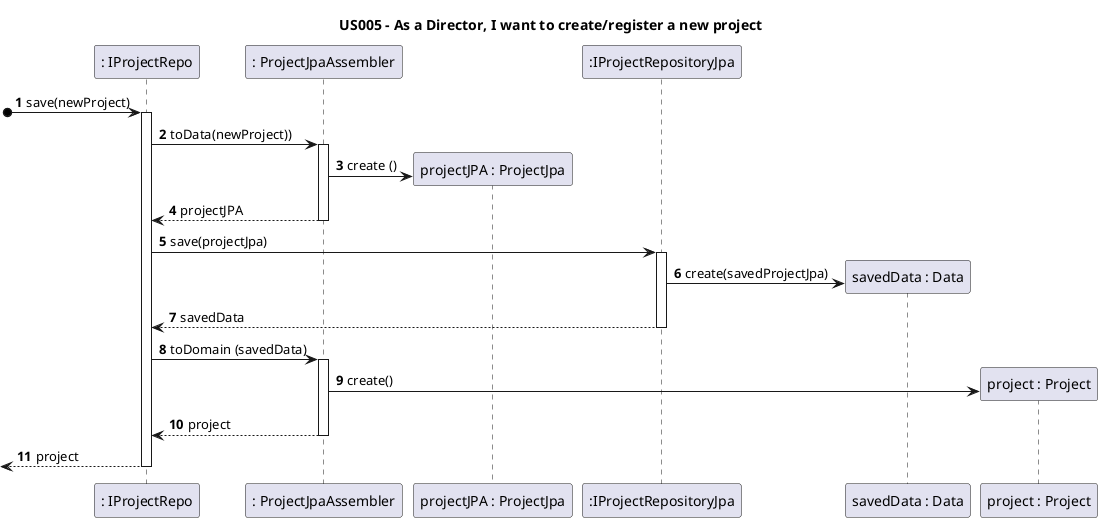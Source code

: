 @startuml

title US005 - As a Director, I want to create/register a new project

autoactivate on
autonumber

participant ": IProjectRepo" as Repository
participant ": ProjectJpaAssembler" as Assembler
participant "projectJPA : ProjectJpa" as projectJPA
participant ":IProjectRepositoryJpa" as Driver
participant "savedData : Data" as Data
participant "project : Project" as project

[o->Repository: save(newProject)
Repository -> Assembler : toData(newProject))
Assembler -> projectJPA **: create ()
Assembler --> Repository :projectJPA
Repository -> Driver: save(projectJpa)
Driver -> Data**: create(savedProjectJpa)
Driver --> Repository : savedData
Repository -> Assembler: toDomain (savedData)
Assembler -> project **: create()
Assembler --> Repository :project

[<--Repository: project

@enduml